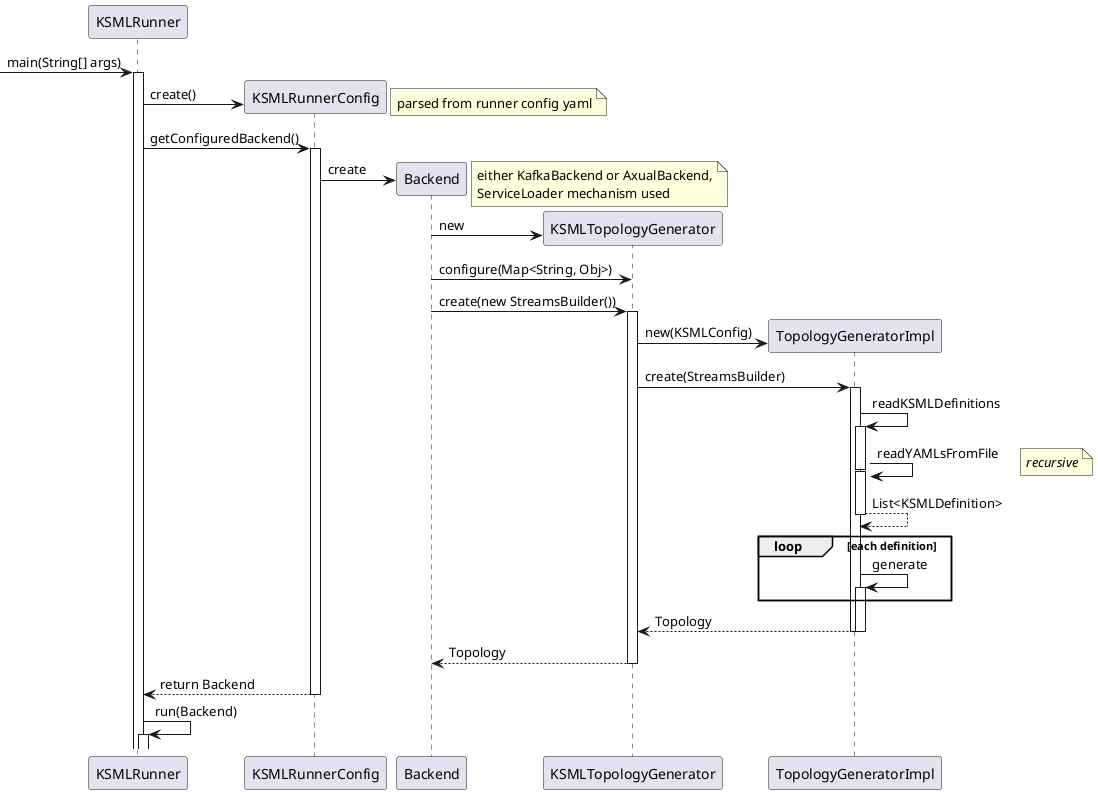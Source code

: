 @startuml
'see https://plantuml.com/sequence-diagram

'autonumber

[-> KSMLRunner: main(String[] args)
activate KSMLRunner
KSMLRunner -> KSMLRunnerConfig **: create()
note right: parsed from runner config yaml
KSMLRunner -> KSMLRunnerConfig ++: getConfiguredBackend()
KSMLRunnerConfig -> Backend **: create
note right: either KafkaBackend or AxualBackend,\nServiceLoader mechanism used
create KSMLTopologyGenerator as ksmltopgen
Backend -> ksmltopgen: new
Backend -> ksmltopgen : configure(Map<String, Obj>)
Backend -> ksmltopgen ++ : create(new StreamsBuilder())
create TopologyGeneratorImpl as topgen
ksmltopgen -> topgen: new(KSMLConfig)
ksmltopgen -> topgen ++ : create(StreamsBuilder)
topgen -> topgen ++ : readKSMLDefinitions
topgen -> topgen --++ : readYAMLsFromFile
note right: <i>recursive</i>
return List<KSMLDefinition>
loop each definition
	topgen -> topgen ++ : generate
end
topgen --> ksmltopgen: Topology
deactivate topgen
deactivate topgen
ksmltopgen --> Backend: Topology
deactivate ksmltopgen
KSMLRunnerConfig --> KSMLRunner: return Backend
deactivate KSMLRunnerConfig
KSMLRunner -> KSMLRunner ++: run(Backend)

@enduml